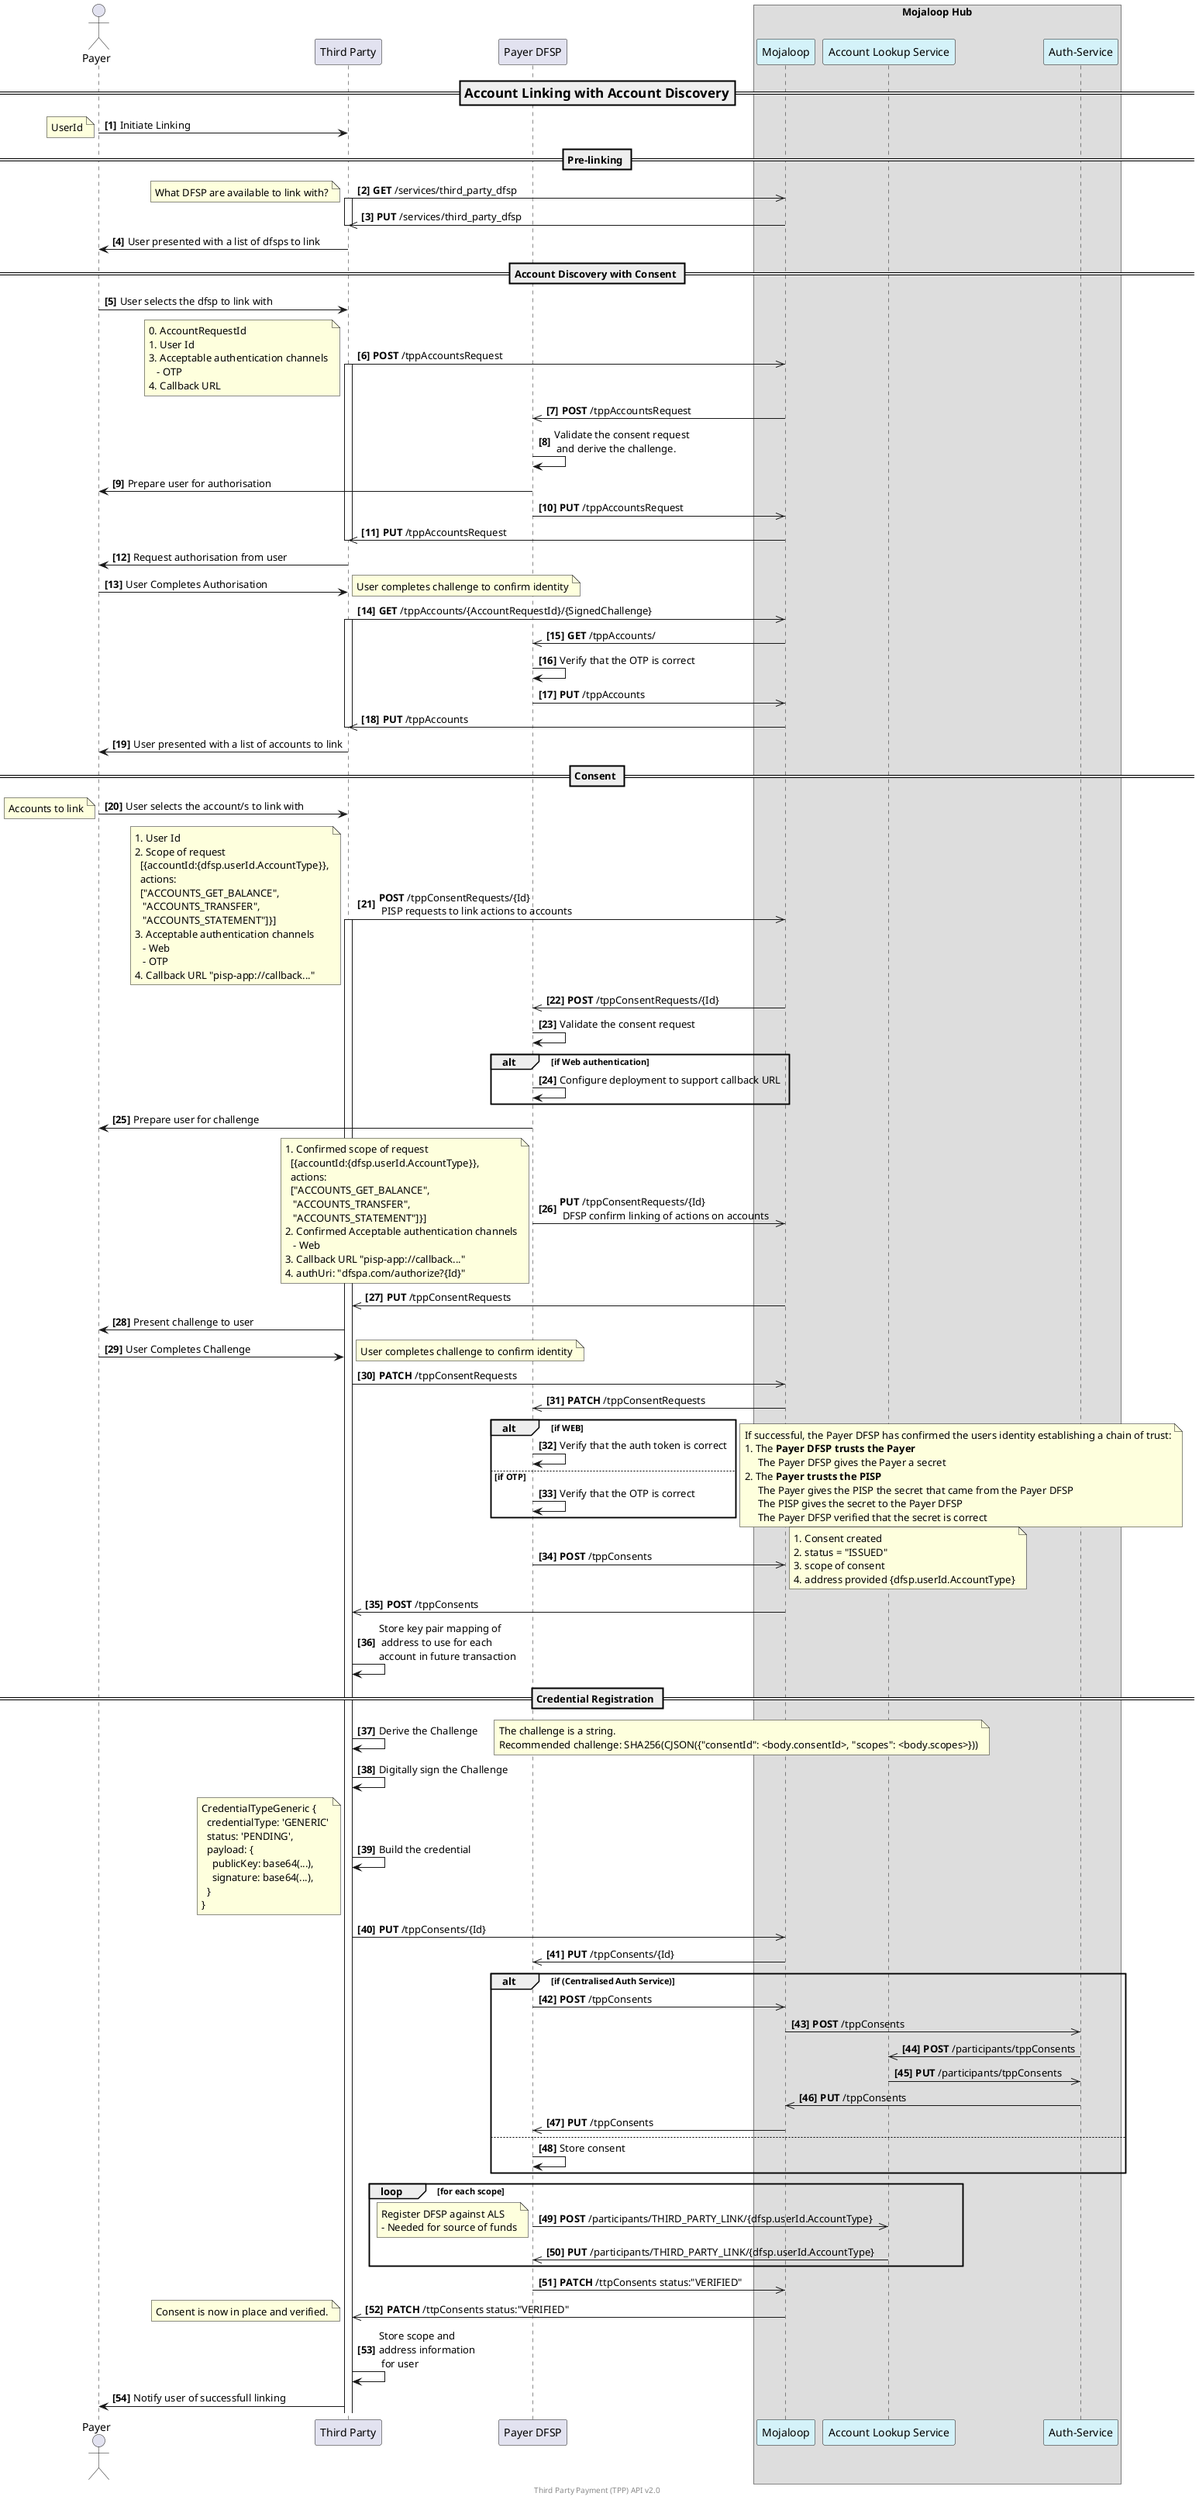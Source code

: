 @startuml
' Flows are based on the third pary API v2.0
footer Third Party Payment (TPP) API v2.0

actor "Payer" as Payer
participant "Third Party" as PISP
participant "Payer DFSP" as PayerDFSP
box Mojaloop Hub
participant "Mojaloop" as Mojaloop  #d4f2f9
participant "Account Lookup Service" as ALS  #d4f2f9
participant "Auth-Service" as Auth  #d4f2f9
end box
autonumber 1 "<b>[0]"

=== Account Linking with Account Discovery ==

Payer->PISP: Initiate Linking

Note left
UserId
end note

== Pre-linking ==
PISP->>Mojaloop: **GET** /services/third_party_dfsp 
activate PISP
note left 
What DFSP are available to link with?
end note
Mojaloop->>PISP: **PUT** /services/third_party_dfsp 
deactivate PISP
PISP->Payer: User presented with a list of dfsps to link

== Account Discovery with Consent ==

Payer->PISP: User selects the dfsp to link with
PISP->>Mojaloop: **POST** /tppAccountsRequest 
activate PISP
note left 
0. AccountRequestId
1. User Id
3. Acceptable authentication channels
   - OTP
4. Callback URL
end note
Mojaloop->>PayerDFSP:**POST** /tppAccountsRequest 
PayerDFSP->PayerDFSP: Validate the consent request\n and derive the challenge.
PayerDFSP->Payer: Prepare user for authorisation

PayerDFSP->>Mojaloop:**PUT** /tppAccountsRequest 
Mojaloop->>PISP: **PUT** /tppAccountsRequest
deactivate PISP

PISP->Payer: Request authorisation from user
Payer->PISP: User Completes Authorisation
note right
User completes challenge to confirm identity
end note
PISP->>Mojaloop:  **GET** /tppAccounts/{AccountRequestId}/{SignedChallenge} 
activate PISP
Mojaloop->>PayerDFSP: **GET** /tppAccounts/
PayerDFSP->PayerDFSP: Verify that the OTP is correct

PayerDFSP->>Mojaloop: **PUT** /tppAccounts
Mojaloop->>PISP: **PUT** /tppAccounts
deactivate PISP
PISP->Payer: User presented with a list of accounts to link

== Consent ==

Payer->PISP: User selects the account/s to link with
note left 
Accounts to link
end note
PISP->>Mojaloop: **POST** /tppConsentRequests/{Id}\n PISP requests to link actions to accounts
activate PISP
note left 
1. User Id
2. Scope of request
  [{accountId:{dfsp.userId.AccountType}},
  actions:
  ["ACCOUNTS_GET_BALANCE", 
   "ACCOUNTS_TRANSFER", 
   "ACCOUNTS_STATEMENT"]}]
3. Acceptable authentication channels
   - Web
   - OTP
4. Callback URL "pisp-app://callback..."
end note
Mojaloop->>PayerDFSP:**POST** /tppConsentRequests/{Id} 
PayerDFSP->PayerDFSP: Validate the consent request
alt if Web authentication
PayerDFSP->PayerDFSP: Configure deployment to support callback URL
end
PayerDFSP->Payer: Prepare user for challenge

PayerDFSP->>Mojaloop:**PUT** /tppConsentRequests/{Id}\n DFSP confirm linking of actions on accounts
note left
1. Confirmed scope of request
  [{accountId:{dfsp.userId.AccountType}},
  actions:
  ["ACCOUNTS_GET_BALANCE", 
   "ACCOUNTS_TRANSFER", 
   "ACCOUNTS_STATEMENT"]}]
2. Confirmed Acceptable authentication channels
   - Web
3. Callback URL "pisp-app://callback..."
4. authUri: "dfspa.com/authorize?{Id}"
end note

Mojaloop->>PISP: **PUT** /tppConsentRequests 

PISP->Payer: Present challenge to user
Payer->PISP: User Completes Challenge
note right
User completes challenge to confirm identity
end note
PISP->>Mojaloop: **PATCH** /tppConsentRequests 
Mojaloop->>PayerDFSP: **PATCH** /tppConsentRequests 

alt if WEB
PayerDFSP->PayerDFSP: Verify that the auth token is correct
else if OTP
PayerDFSP->PayerDFSP: Verify that the OTP is correct
end
note right
If successful, the Payer DFSP has confirmed the users identity establishing a chain of trust:
1. The **Payer DFSP trusts the Payer**
     The Payer DFSP gives the Payer a secret
2. The **Payer trusts the PISP**
     The Payer gives the PISP the secret that came from the Payer DFSP
     The PISP gives the secret to the Payer DFSP
     The Payer DFSP verified that the secret is correct
end note

PayerDFSP->>Mojaloop: **POST** /tppConsents
note right
1. Consent created
2. status = "ISSUED"
3. scope of consent
4. address provided {dfsp.userId.AccountType}
end note
Mojaloop->>PISP: **POST** /tppConsents
PISP->PISP: Store key pair mapping of\n address to use for each \naccount in future transaction
== Credential Registration ==
PISP->PISP: Derive the Challenge
note right
The challenge is a string. 
Recommended challenge: SHA256(CJSON({"consentId": <body.consentId>, "scopes": <body.scopes>}))
end note
PISP->PISP: Digitally sign the Challenge

PISP->PISP: Build the credential
note left
CredentialTypeGeneric {
  credentialType: 'GENERIC'
  status: 'PENDING',
  payload: {
    publicKey: base64(...),
    signature: base64(...),
  }
}
end note
PISP->>Mojaloop: **PUT** /tppConsents/{Id}
Mojaloop->>PayerDFSP: **PUT** /tppConsents/{Id}

alt if (Centralised Auth Service)
PayerDFSP->>Mojaloop: **POST** /tppConsents
Mojaloop->>Auth: **POST** /tppConsents
Auth->>ALS: **POST** /participants/tppConsents
ALS->>Auth: **PUT** /participants/tppConsents
Auth->>Mojaloop: **PUT** /tppConsents
Mojaloop->>PayerDFSP: **PUT** /tppConsents
else
PayerDFSP->PayerDFSP: Store consent
end

loop for each scope
PayerDFSP->>ALS: **POST** /participants/THIRD_PARTY_LINK/{dfsp.userId.AccountType}
note left
Register DFSP against ALS
- Needed for source of funds
end note
ALS->>PayerDFSP: **PUT** /participants/THIRD_PARTY_LINK/{dfsp.userId.AccountType}
end 
PayerDFSP->>Mojaloop: **PATCH** /ttpConsents status:"VERIFIED"
Mojaloop->>PISP: **PATCH** /ttpConsents status:"VERIFIED"

note left
Consent is now in place and verified.
end note
PISP->PISP: Store scope and \naddress information\n for user
PISP->Payer:  Notify user of successfull linking
@enduml
